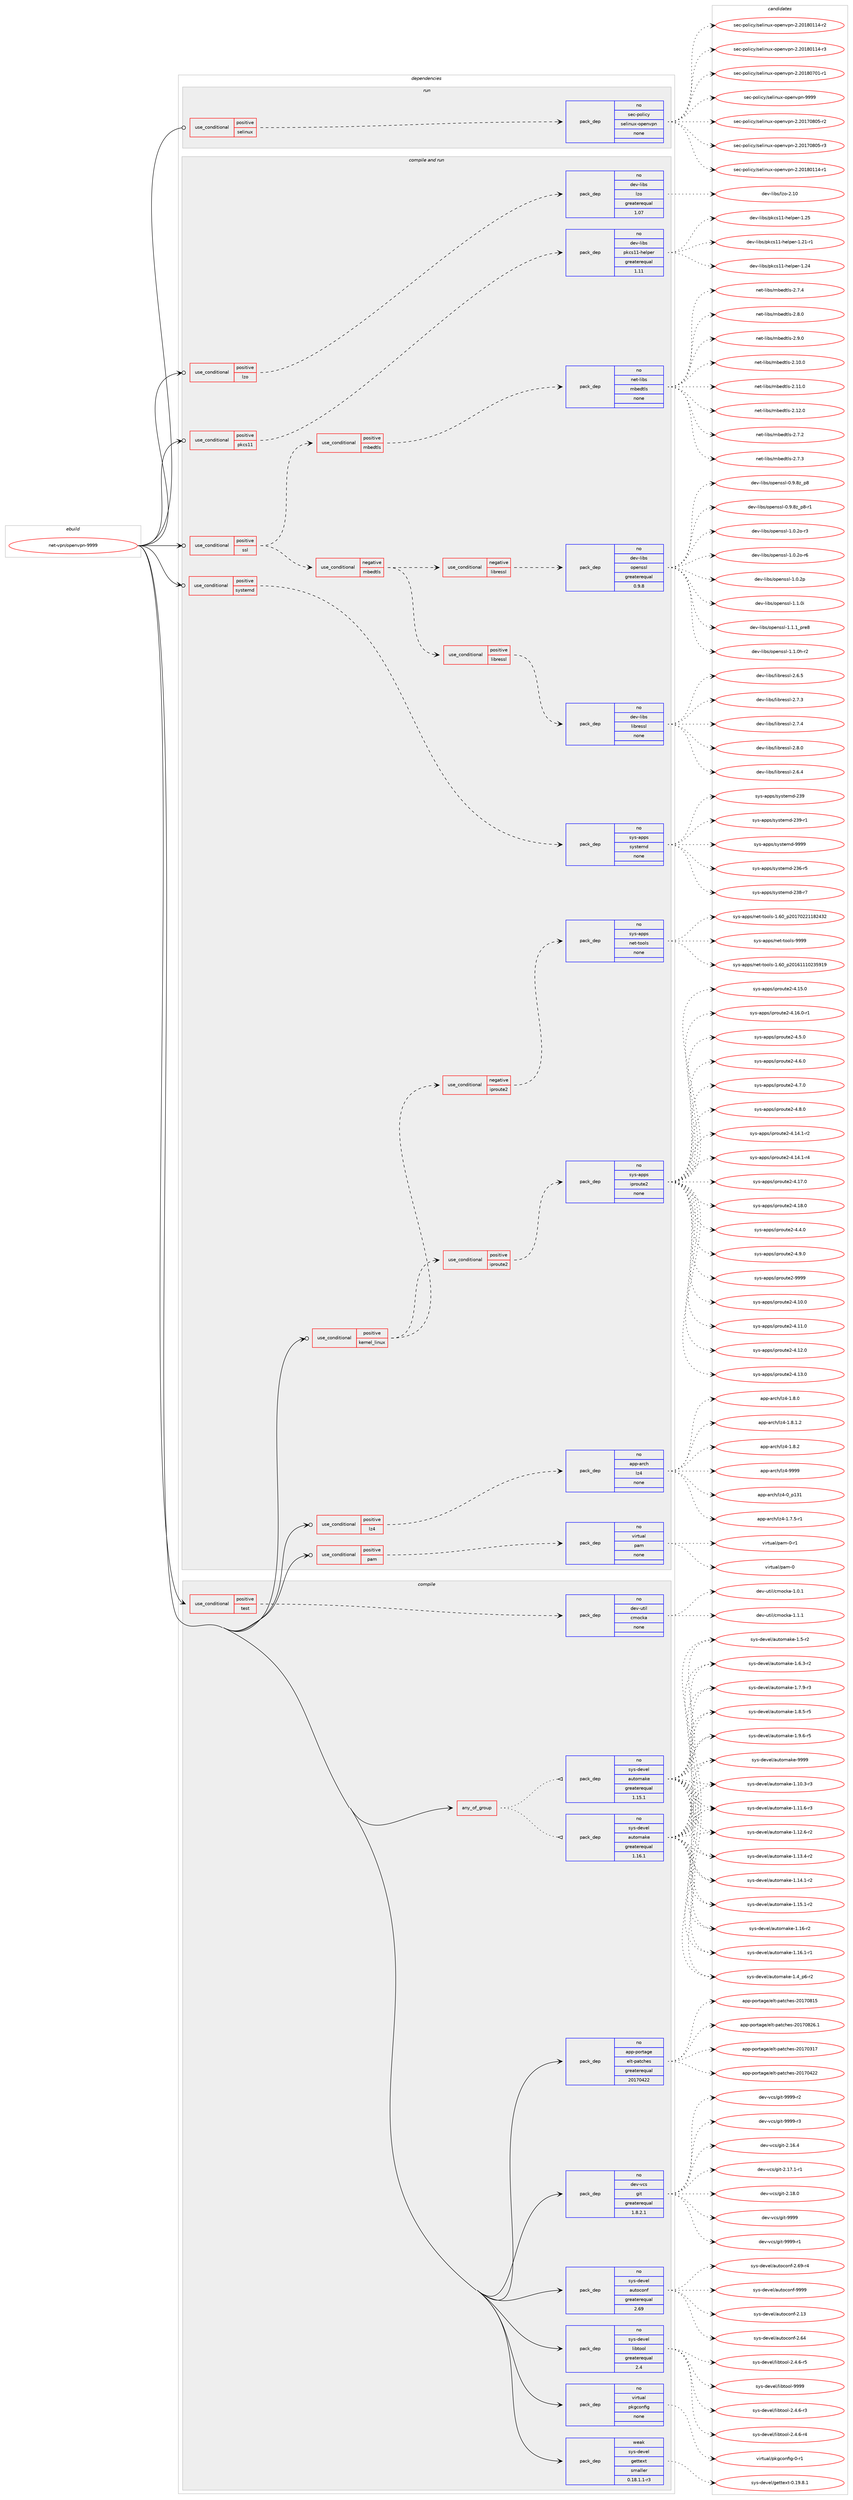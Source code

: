 digraph prolog {

# *************
# Graph options
# *************

newrank=true;
concentrate=true;
compound=true;
graph [rankdir=LR,fontname=Helvetica,fontsize=10,ranksep=1.5];#, ranksep=2.5, nodesep=0.2];
edge  [arrowhead=vee];
node  [fontname=Helvetica,fontsize=10];

# **********
# The ebuild
# **********

subgraph cluster_leftcol {
color=gray;
rank=same;
label=<<i>ebuild</i>>;
id [label="net-vpn/openvpn-9999", color=red, width=4, href="../net-vpn/openvpn-9999.svg"];
}

# ****************
# The dependencies
# ****************

subgraph cluster_midcol {
color=gray;
label=<<i>dependencies</i>>;
subgraph cluster_compile {
fillcolor="#eeeeee";
style=filled;
label=<<i>compile</i>>;
subgraph any21 {
dependency621 [label=<<TABLE BORDER="0" CELLBORDER="1" CELLSPACING="0" CELLPADDING="4"><TR><TD CELLPADDING="10">any_of_group</TD></TR></TABLE>>, shape=none, color=red];subgraph pack431 {
dependency622 [label=<<TABLE BORDER="0" CELLBORDER="1" CELLSPACING="0" CELLPADDING="4" WIDTH="220"><TR><TD ROWSPAN="6" CELLPADDING="30">pack_dep</TD></TR><TR><TD WIDTH="110">no</TD></TR><TR><TD>sys-devel</TD></TR><TR><TD>automake</TD></TR><TR><TD>greaterequal</TD></TR><TR><TD>1.16.1</TD></TR></TABLE>>, shape=none, color=blue];
}
dependency621:e -> dependency622:w [weight=20,style="dotted",arrowhead="oinv"];
subgraph pack432 {
dependency623 [label=<<TABLE BORDER="0" CELLBORDER="1" CELLSPACING="0" CELLPADDING="4" WIDTH="220"><TR><TD ROWSPAN="6" CELLPADDING="30">pack_dep</TD></TR><TR><TD WIDTH="110">no</TD></TR><TR><TD>sys-devel</TD></TR><TR><TD>automake</TD></TR><TR><TD>greaterequal</TD></TR><TR><TD>1.15.1</TD></TR></TABLE>>, shape=none, color=blue];
}
dependency621:e -> dependency623:w [weight=20,style="dotted",arrowhead="oinv"];
}
id:e -> dependency621:w [weight=20,style="solid",arrowhead="vee"];
subgraph cond171 {
dependency624 [label=<<TABLE BORDER="0" CELLBORDER="1" CELLSPACING="0" CELLPADDING="4"><TR><TD ROWSPAN="3" CELLPADDING="10">use_conditional</TD></TR><TR><TD>positive</TD></TR><TR><TD>test</TD></TR></TABLE>>, shape=none, color=red];
subgraph pack433 {
dependency625 [label=<<TABLE BORDER="0" CELLBORDER="1" CELLSPACING="0" CELLPADDING="4" WIDTH="220"><TR><TD ROWSPAN="6" CELLPADDING="30">pack_dep</TD></TR><TR><TD WIDTH="110">no</TD></TR><TR><TD>dev-util</TD></TR><TR><TD>cmocka</TD></TR><TR><TD>none</TD></TR><TR><TD></TD></TR></TABLE>>, shape=none, color=blue];
}
dependency624:e -> dependency625:w [weight=20,style="dashed",arrowhead="vee"];
}
id:e -> dependency624:w [weight=20,style="solid",arrowhead="vee"];
subgraph pack434 {
dependency626 [label=<<TABLE BORDER="0" CELLBORDER="1" CELLSPACING="0" CELLPADDING="4" WIDTH="220"><TR><TD ROWSPAN="6" CELLPADDING="30">pack_dep</TD></TR><TR><TD WIDTH="110">no</TD></TR><TR><TD>app-portage</TD></TR><TR><TD>elt-patches</TD></TR><TR><TD>greaterequal</TD></TR><TR><TD>20170422</TD></TR></TABLE>>, shape=none, color=blue];
}
id:e -> dependency626:w [weight=20,style="solid",arrowhead="vee"];
subgraph pack435 {
dependency627 [label=<<TABLE BORDER="0" CELLBORDER="1" CELLSPACING="0" CELLPADDING="4" WIDTH="220"><TR><TD ROWSPAN="6" CELLPADDING="30">pack_dep</TD></TR><TR><TD WIDTH="110">no</TD></TR><TR><TD>dev-vcs</TD></TR><TR><TD>git</TD></TR><TR><TD>greaterequal</TD></TR><TR><TD>1.8.2.1</TD></TR></TABLE>>, shape=none, color=blue];
}
id:e -> dependency627:w [weight=20,style="solid",arrowhead="vee"];
subgraph pack436 {
dependency628 [label=<<TABLE BORDER="0" CELLBORDER="1" CELLSPACING="0" CELLPADDING="4" WIDTH="220"><TR><TD ROWSPAN="6" CELLPADDING="30">pack_dep</TD></TR><TR><TD WIDTH="110">no</TD></TR><TR><TD>sys-devel</TD></TR><TR><TD>autoconf</TD></TR><TR><TD>greaterequal</TD></TR><TR><TD>2.69</TD></TR></TABLE>>, shape=none, color=blue];
}
id:e -> dependency628:w [weight=20,style="solid",arrowhead="vee"];
subgraph pack437 {
dependency629 [label=<<TABLE BORDER="0" CELLBORDER="1" CELLSPACING="0" CELLPADDING="4" WIDTH="220"><TR><TD ROWSPAN="6" CELLPADDING="30">pack_dep</TD></TR><TR><TD WIDTH="110">no</TD></TR><TR><TD>sys-devel</TD></TR><TR><TD>libtool</TD></TR><TR><TD>greaterequal</TD></TR><TR><TD>2.4</TD></TR></TABLE>>, shape=none, color=blue];
}
id:e -> dependency629:w [weight=20,style="solid",arrowhead="vee"];
subgraph pack438 {
dependency630 [label=<<TABLE BORDER="0" CELLBORDER="1" CELLSPACING="0" CELLPADDING="4" WIDTH="220"><TR><TD ROWSPAN="6" CELLPADDING="30">pack_dep</TD></TR><TR><TD WIDTH="110">no</TD></TR><TR><TD>virtual</TD></TR><TR><TD>pkgconfig</TD></TR><TR><TD>none</TD></TR><TR><TD></TD></TR></TABLE>>, shape=none, color=blue];
}
id:e -> dependency630:w [weight=20,style="solid",arrowhead="vee"];
subgraph pack439 {
dependency631 [label=<<TABLE BORDER="0" CELLBORDER="1" CELLSPACING="0" CELLPADDING="4" WIDTH="220"><TR><TD ROWSPAN="6" CELLPADDING="30">pack_dep</TD></TR><TR><TD WIDTH="110">weak</TD></TR><TR><TD>sys-devel</TD></TR><TR><TD>gettext</TD></TR><TR><TD>smaller</TD></TR><TR><TD>0.18.1.1-r3</TD></TR></TABLE>>, shape=none, color=blue];
}
id:e -> dependency631:w [weight=20,style="solid",arrowhead="vee"];
}
subgraph cluster_compileandrun {
fillcolor="#eeeeee";
style=filled;
label=<<i>compile and run</i>>;
subgraph cond172 {
dependency632 [label=<<TABLE BORDER="0" CELLBORDER="1" CELLSPACING="0" CELLPADDING="4"><TR><TD ROWSPAN="3" CELLPADDING="10">use_conditional</TD></TR><TR><TD>positive</TD></TR><TR><TD>kernel_linux</TD></TR></TABLE>>, shape=none, color=red];
subgraph cond173 {
dependency633 [label=<<TABLE BORDER="0" CELLBORDER="1" CELLSPACING="0" CELLPADDING="4"><TR><TD ROWSPAN="3" CELLPADDING="10">use_conditional</TD></TR><TR><TD>positive</TD></TR><TR><TD>iproute2</TD></TR></TABLE>>, shape=none, color=red];
subgraph pack440 {
dependency634 [label=<<TABLE BORDER="0" CELLBORDER="1" CELLSPACING="0" CELLPADDING="4" WIDTH="220"><TR><TD ROWSPAN="6" CELLPADDING="30">pack_dep</TD></TR><TR><TD WIDTH="110">no</TD></TR><TR><TD>sys-apps</TD></TR><TR><TD>iproute2</TD></TR><TR><TD>none</TD></TR><TR><TD></TD></TR></TABLE>>, shape=none, color=blue];
}
dependency633:e -> dependency634:w [weight=20,style="dashed",arrowhead="vee"];
}
dependency632:e -> dependency633:w [weight=20,style="dashed",arrowhead="vee"];
subgraph cond174 {
dependency635 [label=<<TABLE BORDER="0" CELLBORDER="1" CELLSPACING="0" CELLPADDING="4"><TR><TD ROWSPAN="3" CELLPADDING="10">use_conditional</TD></TR><TR><TD>negative</TD></TR><TR><TD>iproute2</TD></TR></TABLE>>, shape=none, color=red];
subgraph pack441 {
dependency636 [label=<<TABLE BORDER="0" CELLBORDER="1" CELLSPACING="0" CELLPADDING="4" WIDTH="220"><TR><TD ROWSPAN="6" CELLPADDING="30">pack_dep</TD></TR><TR><TD WIDTH="110">no</TD></TR><TR><TD>sys-apps</TD></TR><TR><TD>net-tools</TD></TR><TR><TD>none</TD></TR><TR><TD></TD></TR></TABLE>>, shape=none, color=blue];
}
dependency635:e -> dependency636:w [weight=20,style="dashed",arrowhead="vee"];
}
dependency632:e -> dependency635:w [weight=20,style="dashed",arrowhead="vee"];
}
id:e -> dependency632:w [weight=20,style="solid",arrowhead="odotvee"];
subgraph cond175 {
dependency637 [label=<<TABLE BORDER="0" CELLBORDER="1" CELLSPACING="0" CELLPADDING="4"><TR><TD ROWSPAN="3" CELLPADDING="10">use_conditional</TD></TR><TR><TD>positive</TD></TR><TR><TD>lz4</TD></TR></TABLE>>, shape=none, color=red];
subgraph pack442 {
dependency638 [label=<<TABLE BORDER="0" CELLBORDER="1" CELLSPACING="0" CELLPADDING="4" WIDTH="220"><TR><TD ROWSPAN="6" CELLPADDING="30">pack_dep</TD></TR><TR><TD WIDTH="110">no</TD></TR><TR><TD>app-arch</TD></TR><TR><TD>lz4</TD></TR><TR><TD>none</TD></TR><TR><TD></TD></TR></TABLE>>, shape=none, color=blue];
}
dependency637:e -> dependency638:w [weight=20,style="dashed",arrowhead="vee"];
}
id:e -> dependency637:w [weight=20,style="solid",arrowhead="odotvee"];
subgraph cond176 {
dependency639 [label=<<TABLE BORDER="0" CELLBORDER="1" CELLSPACING="0" CELLPADDING="4"><TR><TD ROWSPAN="3" CELLPADDING="10">use_conditional</TD></TR><TR><TD>positive</TD></TR><TR><TD>lzo</TD></TR></TABLE>>, shape=none, color=red];
subgraph pack443 {
dependency640 [label=<<TABLE BORDER="0" CELLBORDER="1" CELLSPACING="0" CELLPADDING="4" WIDTH="220"><TR><TD ROWSPAN="6" CELLPADDING="30">pack_dep</TD></TR><TR><TD WIDTH="110">no</TD></TR><TR><TD>dev-libs</TD></TR><TR><TD>lzo</TD></TR><TR><TD>greaterequal</TD></TR><TR><TD>1.07</TD></TR></TABLE>>, shape=none, color=blue];
}
dependency639:e -> dependency640:w [weight=20,style="dashed",arrowhead="vee"];
}
id:e -> dependency639:w [weight=20,style="solid",arrowhead="odotvee"];
subgraph cond177 {
dependency641 [label=<<TABLE BORDER="0" CELLBORDER="1" CELLSPACING="0" CELLPADDING="4"><TR><TD ROWSPAN="3" CELLPADDING="10">use_conditional</TD></TR><TR><TD>positive</TD></TR><TR><TD>pam</TD></TR></TABLE>>, shape=none, color=red];
subgraph pack444 {
dependency642 [label=<<TABLE BORDER="0" CELLBORDER="1" CELLSPACING="0" CELLPADDING="4" WIDTH="220"><TR><TD ROWSPAN="6" CELLPADDING="30">pack_dep</TD></TR><TR><TD WIDTH="110">no</TD></TR><TR><TD>virtual</TD></TR><TR><TD>pam</TD></TR><TR><TD>none</TD></TR><TR><TD></TD></TR></TABLE>>, shape=none, color=blue];
}
dependency641:e -> dependency642:w [weight=20,style="dashed",arrowhead="vee"];
}
id:e -> dependency641:w [weight=20,style="solid",arrowhead="odotvee"];
subgraph cond178 {
dependency643 [label=<<TABLE BORDER="0" CELLBORDER="1" CELLSPACING="0" CELLPADDING="4"><TR><TD ROWSPAN="3" CELLPADDING="10">use_conditional</TD></TR><TR><TD>positive</TD></TR><TR><TD>pkcs11</TD></TR></TABLE>>, shape=none, color=red];
subgraph pack445 {
dependency644 [label=<<TABLE BORDER="0" CELLBORDER="1" CELLSPACING="0" CELLPADDING="4" WIDTH="220"><TR><TD ROWSPAN="6" CELLPADDING="30">pack_dep</TD></TR><TR><TD WIDTH="110">no</TD></TR><TR><TD>dev-libs</TD></TR><TR><TD>pkcs11-helper</TD></TR><TR><TD>greaterequal</TD></TR><TR><TD>1.11</TD></TR></TABLE>>, shape=none, color=blue];
}
dependency643:e -> dependency644:w [weight=20,style="dashed",arrowhead="vee"];
}
id:e -> dependency643:w [weight=20,style="solid",arrowhead="odotvee"];
subgraph cond179 {
dependency645 [label=<<TABLE BORDER="0" CELLBORDER="1" CELLSPACING="0" CELLPADDING="4"><TR><TD ROWSPAN="3" CELLPADDING="10">use_conditional</TD></TR><TR><TD>positive</TD></TR><TR><TD>ssl</TD></TR></TABLE>>, shape=none, color=red];
subgraph cond180 {
dependency646 [label=<<TABLE BORDER="0" CELLBORDER="1" CELLSPACING="0" CELLPADDING="4"><TR><TD ROWSPAN="3" CELLPADDING="10">use_conditional</TD></TR><TR><TD>negative</TD></TR><TR><TD>mbedtls</TD></TR></TABLE>>, shape=none, color=red];
subgraph cond181 {
dependency647 [label=<<TABLE BORDER="0" CELLBORDER="1" CELLSPACING="0" CELLPADDING="4"><TR><TD ROWSPAN="3" CELLPADDING="10">use_conditional</TD></TR><TR><TD>negative</TD></TR><TR><TD>libressl</TD></TR></TABLE>>, shape=none, color=red];
subgraph pack446 {
dependency648 [label=<<TABLE BORDER="0" CELLBORDER="1" CELLSPACING="0" CELLPADDING="4" WIDTH="220"><TR><TD ROWSPAN="6" CELLPADDING="30">pack_dep</TD></TR><TR><TD WIDTH="110">no</TD></TR><TR><TD>dev-libs</TD></TR><TR><TD>openssl</TD></TR><TR><TD>greaterequal</TD></TR><TR><TD>0.9.8</TD></TR></TABLE>>, shape=none, color=blue];
}
dependency647:e -> dependency648:w [weight=20,style="dashed",arrowhead="vee"];
}
dependency646:e -> dependency647:w [weight=20,style="dashed",arrowhead="vee"];
subgraph cond182 {
dependency649 [label=<<TABLE BORDER="0" CELLBORDER="1" CELLSPACING="0" CELLPADDING="4"><TR><TD ROWSPAN="3" CELLPADDING="10">use_conditional</TD></TR><TR><TD>positive</TD></TR><TR><TD>libressl</TD></TR></TABLE>>, shape=none, color=red];
subgraph pack447 {
dependency650 [label=<<TABLE BORDER="0" CELLBORDER="1" CELLSPACING="0" CELLPADDING="4" WIDTH="220"><TR><TD ROWSPAN="6" CELLPADDING="30">pack_dep</TD></TR><TR><TD WIDTH="110">no</TD></TR><TR><TD>dev-libs</TD></TR><TR><TD>libressl</TD></TR><TR><TD>none</TD></TR><TR><TD></TD></TR></TABLE>>, shape=none, color=blue];
}
dependency649:e -> dependency650:w [weight=20,style="dashed",arrowhead="vee"];
}
dependency646:e -> dependency649:w [weight=20,style="dashed",arrowhead="vee"];
}
dependency645:e -> dependency646:w [weight=20,style="dashed",arrowhead="vee"];
subgraph cond183 {
dependency651 [label=<<TABLE BORDER="0" CELLBORDER="1" CELLSPACING="0" CELLPADDING="4"><TR><TD ROWSPAN="3" CELLPADDING="10">use_conditional</TD></TR><TR><TD>positive</TD></TR><TR><TD>mbedtls</TD></TR></TABLE>>, shape=none, color=red];
subgraph pack448 {
dependency652 [label=<<TABLE BORDER="0" CELLBORDER="1" CELLSPACING="0" CELLPADDING="4" WIDTH="220"><TR><TD ROWSPAN="6" CELLPADDING="30">pack_dep</TD></TR><TR><TD WIDTH="110">no</TD></TR><TR><TD>net-libs</TD></TR><TR><TD>mbedtls</TD></TR><TR><TD>none</TD></TR><TR><TD></TD></TR></TABLE>>, shape=none, color=blue];
}
dependency651:e -> dependency652:w [weight=20,style="dashed",arrowhead="vee"];
}
dependency645:e -> dependency651:w [weight=20,style="dashed",arrowhead="vee"];
}
id:e -> dependency645:w [weight=20,style="solid",arrowhead="odotvee"];
subgraph cond184 {
dependency653 [label=<<TABLE BORDER="0" CELLBORDER="1" CELLSPACING="0" CELLPADDING="4"><TR><TD ROWSPAN="3" CELLPADDING="10">use_conditional</TD></TR><TR><TD>positive</TD></TR><TR><TD>systemd</TD></TR></TABLE>>, shape=none, color=red];
subgraph pack449 {
dependency654 [label=<<TABLE BORDER="0" CELLBORDER="1" CELLSPACING="0" CELLPADDING="4" WIDTH="220"><TR><TD ROWSPAN="6" CELLPADDING="30">pack_dep</TD></TR><TR><TD WIDTH="110">no</TD></TR><TR><TD>sys-apps</TD></TR><TR><TD>systemd</TD></TR><TR><TD>none</TD></TR><TR><TD></TD></TR></TABLE>>, shape=none, color=blue];
}
dependency653:e -> dependency654:w [weight=20,style="dashed",arrowhead="vee"];
}
id:e -> dependency653:w [weight=20,style="solid",arrowhead="odotvee"];
}
subgraph cluster_run {
fillcolor="#eeeeee";
style=filled;
label=<<i>run</i>>;
subgraph cond185 {
dependency655 [label=<<TABLE BORDER="0" CELLBORDER="1" CELLSPACING="0" CELLPADDING="4"><TR><TD ROWSPAN="3" CELLPADDING="10">use_conditional</TD></TR><TR><TD>positive</TD></TR><TR><TD>selinux</TD></TR></TABLE>>, shape=none, color=red];
subgraph pack450 {
dependency656 [label=<<TABLE BORDER="0" CELLBORDER="1" CELLSPACING="0" CELLPADDING="4" WIDTH="220"><TR><TD ROWSPAN="6" CELLPADDING="30">pack_dep</TD></TR><TR><TD WIDTH="110">no</TD></TR><TR><TD>sec-policy</TD></TR><TR><TD>selinux-openvpn</TD></TR><TR><TD>none</TD></TR><TR><TD></TD></TR></TABLE>>, shape=none, color=blue];
}
dependency655:e -> dependency656:w [weight=20,style="dashed",arrowhead="vee"];
}
id:e -> dependency655:w [weight=20,style="solid",arrowhead="odot"];
}
}

# **************
# The candidates
# **************

subgraph cluster_choices {
rank=same;
color=gray;
label=<<i>candidates</i>>;

subgraph choice431 {
color=black;
nodesep=1;
choice11512111545100101118101108479711711611110997107101454946494846514511451 [label="sys-devel/automake-1.10.3-r3", color=red, width=4,href="../sys-devel/automake-1.10.3-r3.svg"];
choice11512111545100101118101108479711711611110997107101454946494946544511451 [label="sys-devel/automake-1.11.6-r3", color=red, width=4,href="../sys-devel/automake-1.11.6-r3.svg"];
choice11512111545100101118101108479711711611110997107101454946495046544511450 [label="sys-devel/automake-1.12.6-r2", color=red, width=4,href="../sys-devel/automake-1.12.6-r2.svg"];
choice11512111545100101118101108479711711611110997107101454946495146524511450 [label="sys-devel/automake-1.13.4-r2", color=red, width=4,href="../sys-devel/automake-1.13.4-r2.svg"];
choice11512111545100101118101108479711711611110997107101454946495246494511450 [label="sys-devel/automake-1.14.1-r2", color=red, width=4,href="../sys-devel/automake-1.14.1-r2.svg"];
choice11512111545100101118101108479711711611110997107101454946495346494511450 [label="sys-devel/automake-1.15.1-r2", color=red, width=4,href="../sys-devel/automake-1.15.1-r2.svg"];
choice1151211154510010111810110847971171161111099710710145494649544511450 [label="sys-devel/automake-1.16-r2", color=red, width=4,href="../sys-devel/automake-1.16-r2.svg"];
choice11512111545100101118101108479711711611110997107101454946495446494511449 [label="sys-devel/automake-1.16.1-r1", color=red, width=4,href="../sys-devel/automake-1.16.1-r1.svg"];
choice115121115451001011181011084797117116111109971071014549465295112544511450 [label="sys-devel/automake-1.4_p6-r2", color=red, width=4,href="../sys-devel/automake-1.4_p6-r2.svg"];
choice11512111545100101118101108479711711611110997107101454946534511450 [label="sys-devel/automake-1.5-r2", color=red, width=4,href="../sys-devel/automake-1.5-r2.svg"];
choice115121115451001011181011084797117116111109971071014549465446514511450 [label="sys-devel/automake-1.6.3-r2", color=red, width=4,href="../sys-devel/automake-1.6.3-r2.svg"];
choice115121115451001011181011084797117116111109971071014549465546574511451 [label="sys-devel/automake-1.7.9-r3", color=red, width=4,href="../sys-devel/automake-1.7.9-r3.svg"];
choice115121115451001011181011084797117116111109971071014549465646534511453 [label="sys-devel/automake-1.8.5-r5", color=red, width=4,href="../sys-devel/automake-1.8.5-r5.svg"];
choice115121115451001011181011084797117116111109971071014549465746544511453 [label="sys-devel/automake-1.9.6-r5", color=red, width=4,href="../sys-devel/automake-1.9.6-r5.svg"];
choice115121115451001011181011084797117116111109971071014557575757 [label="sys-devel/automake-9999", color=red, width=4,href="../sys-devel/automake-9999.svg"];
dependency622:e -> choice11512111545100101118101108479711711611110997107101454946494846514511451:w [style=dotted,weight="100"];
dependency622:e -> choice11512111545100101118101108479711711611110997107101454946494946544511451:w [style=dotted,weight="100"];
dependency622:e -> choice11512111545100101118101108479711711611110997107101454946495046544511450:w [style=dotted,weight="100"];
dependency622:e -> choice11512111545100101118101108479711711611110997107101454946495146524511450:w [style=dotted,weight="100"];
dependency622:e -> choice11512111545100101118101108479711711611110997107101454946495246494511450:w [style=dotted,weight="100"];
dependency622:e -> choice11512111545100101118101108479711711611110997107101454946495346494511450:w [style=dotted,weight="100"];
dependency622:e -> choice1151211154510010111810110847971171161111099710710145494649544511450:w [style=dotted,weight="100"];
dependency622:e -> choice11512111545100101118101108479711711611110997107101454946495446494511449:w [style=dotted,weight="100"];
dependency622:e -> choice115121115451001011181011084797117116111109971071014549465295112544511450:w [style=dotted,weight="100"];
dependency622:e -> choice11512111545100101118101108479711711611110997107101454946534511450:w [style=dotted,weight="100"];
dependency622:e -> choice115121115451001011181011084797117116111109971071014549465446514511450:w [style=dotted,weight="100"];
dependency622:e -> choice115121115451001011181011084797117116111109971071014549465546574511451:w [style=dotted,weight="100"];
dependency622:e -> choice115121115451001011181011084797117116111109971071014549465646534511453:w [style=dotted,weight="100"];
dependency622:e -> choice115121115451001011181011084797117116111109971071014549465746544511453:w [style=dotted,weight="100"];
dependency622:e -> choice115121115451001011181011084797117116111109971071014557575757:w [style=dotted,weight="100"];
}
subgraph choice432 {
color=black;
nodesep=1;
choice11512111545100101118101108479711711611110997107101454946494846514511451 [label="sys-devel/automake-1.10.3-r3", color=red, width=4,href="../sys-devel/automake-1.10.3-r3.svg"];
choice11512111545100101118101108479711711611110997107101454946494946544511451 [label="sys-devel/automake-1.11.6-r3", color=red, width=4,href="../sys-devel/automake-1.11.6-r3.svg"];
choice11512111545100101118101108479711711611110997107101454946495046544511450 [label="sys-devel/automake-1.12.6-r2", color=red, width=4,href="../sys-devel/automake-1.12.6-r2.svg"];
choice11512111545100101118101108479711711611110997107101454946495146524511450 [label="sys-devel/automake-1.13.4-r2", color=red, width=4,href="../sys-devel/automake-1.13.4-r2.svg"];
choice11512111545100101118101108479711711611110997107101454946495246494511450 [label="sys-devel/automake-1.14.1-r2", color=red, width=4,href="../sys-devel/automake-1.14.1-r2.svg"];
choice11512111545100101118101108479711711611110997107101454946495346494511450 [label="sys-devel/automake-1.15.1-r2", color=red, width=4,href="../sys-devel/automake-1.15.1-r2.svg"];
choice1151211154510010111810110847971171161111099710710145494649544511450 [label="sys-devel/automake-1.16-r2", color=red, width=4,href="../sys-devel/automake-1.16-r2.svg"];
choice11512111545100101118101108479711711611110997107101454946495446494511449 [label="sys-devel/automake-1.16.1-r1", color=red, width=4,href="../sys-devel/automake-1.16.1-r1.svg"];
choice115121115451001011181011084797117116111109971071014549465295112544511450 [label="sys-devel/automake-1.4_p6-r2", color=red, width=4,href="../sys-devel/automake-1.4_p6-r2.svg"];
choice11512111545100101118101108479711711611110997107101454946534511450 [label="sys-devel/automake-1.5-r2", color=red, width=4,href="../sys-devel/automake-1.5-r2.svg"];
choice115121115451001011181011084797117116111109971071014549465446514511450 [label="sys-devel/automake-1.6.3-r2", color=red, width=4,href="../sys-devel/automake-1.6.3-r2.svg"];
choice115121115451001011181011084797117116111109971071014549465546574511451 [label="sys-devel/automake-1.7.9-r3", color=red, width=4,href="../sys-devel/automake-1.7.9-r3.svg"];
choice115121115451001011181011084797117116111109971071014549465646534511453 [label="sys-devel/automake-1.8.5-r5", color=red, width=4,href="../sys-devel/automake-1.8.5-r5.svg"];
choice115121115451001011181011084797117116111109971071014549465746544511453 [label="sys-devel/automake-1.9.6-r5", color=red, width=4,href="../sys-devel/automake-1.9.6-r5.svg"];
choice115121115451001011181011084797117116111109971071014557575757 [label="sys-devel/automake-9999", color=red, width=4,href="../sys-devel/automake-9999.svg"];
dependency623:e -> choice11512111545100101118101108479711711611110997107101454946494846514511451:w [style=dotted,weight="100"];
dependency623:e -> choice11512111545100101118101108479711711611110997107101454946494946544511451:w [style=dotted,weight="100"];
dependency623:e -> choice11512111545100101118101108479711711611110997107101454946495046544511450:w [style=dotted,weight="100"];
dependency623:e -> choice11512111545100101118101108479711711611110997107101454946495146524511450:w [style=dotted,weight="100"];
dependency623:e -> choice11512111545100101118101108479711711611110997107101454946495246494511450:w [style=dotted,weight="100"];
dependency623:e -> choice11512111545100101118101108479711711611110997107101454946495346494511450:w [style=dotted,weight="100"];
dependency623:e -> choice1151211154510010111810110847971171161111099710710145494649544511450:w [style=dotted,weight="100"];
dependency623:e -> choice11512111545100101118101108479711711611110997107101454946495446494511449:w [style=dotted,weight="100"];
dependency623:e -> choice115121115451001011181011084797117116111109971071014549465295112544511450:w [style=dotted,weight="100"];
dependency623:e -> choice11512111545100101118101108479711711611110997107101454946534511450:w [style=dotted,weight="100"];
dependency623:e -> choice115121115451001011181011084797117116111109971071014549465446514511450:w [style=dotted,weight="100"];
dependency623:e -> choice115121115451001011181011084797117116111109971071014549465546574511451:w [style=dotted,weight="100"];
dependency623:e -> choice115121115451001011181011084797117116111109971071014549465646534511453:w [style=dotted,weight="100"];
dependency623:e -> choice115121115451001011181011084797117116111109971071014549465746544511453:w [style=dotted,weight="100"];
dependency623:e -> choice115121115451001011181011084797117116111109971071014557575757:w [style=dotted,weight="100"];
}
subgraph choice433 {
color=black;
nodesep=1;
choice1001011184511711610510847991091119910797454946484649 [label="dev-util/cmocka-1.0.1", color=red, width=4,href="../dev-util/cmocka-1.0.1.svg"];
choice1001011184511711610510847991091119910797454946494649 [label="dev-util/cmocka-1.1.1", color=red, width=4,href="../dev-util/cmocka-1.1.1.svg"];
dependency625:e -> choice1001011184511711610510847991091119910797454946484649:w [style=dotted,weight="100"];
dependency625:e -> choice1001011184511711610510847991091119910797454946494649:w [style=dotted,weight="100"];
}
subgraph choice434 {
color=black;
nodesep=1;
choice97112112451121111141169710310147101108116451129711699104101115455048495548514955 [label="app-portage/elt-patches-20170317", color=red, width=4,href="../app-portage/elt-patches-20170317.svg"];
choice97112112451121111141169710310147101108116451129711699104101115455048495548525050 [label="app-portage/elt-patches-20170422", color=red, width=4,href="../app-portage/elt-patches-20170422.svg"];
choice97112112451121111141169710310147101108116451129711699104101115455048495548564953 [label="app-portage/elt-patches-20170815", color=red, width=4,href="../app-portage/elt-patches-20170815.svg"];
choice971121124511211111411697103101471011081164511297116991041011154550484955485650544649 [label="app-portage/elt-patches-20170826.1", color=red, width=4,href="../app-portage/elt-patches-20170826.1.svg"];
dependency626:e -> choice97112112451121111141169710310147101108116451129711699104101115455048495548514955:w [style=dotted,weight="100"];
dependency626:e -> choice97112112451121111141169710310147101108116451129711699104101115455048495548525050:w [style=dotted,weight="100"];
dependency626:e -> choice97112112451121111141169710310147101108116451129711699104101115455048495548564953:w [style=dotted,weight="100"];
dependency626:e -> choice971121124511211111411697103101471011081164511297116991041011154550484955485650544649:w [style=dotted,weight="100"];
}
subgraph choice435 {
color=black;
nodesep=1;
choice10010111845118991154710310511645504649544652 [label="dev-vcs/git-2.16.4", color=red, width=4,href="../dev-vcs/git-2.16.4.svg"];
choice100101118451189911547103105116455046495546494511449 [label="dev-vcs/git-2.17.1-r1", color=red, width=4,href="../dev-vcs/git-2.17.1-r1.svg"];
choice10010111845118991154710310511645504649564648 [label="dev-vcs/git-2.18.0", color=red, width=4,href="../dev-vcs/git-2.18.0.svg"];
choice1001011184511899115471031051164557575757 [label="dev-vcs/git-9999", color=red, width=4,href="../dev-vcs/git-9999.svg"];
choice10010111845118991154710310511645575757574511449 [label="dev-vcs/git-9999-r1", color=red, width=4,href="../dev-vcs/git-9999-r1.svg"];
choice10010111845118991154710310511645575757574511450 [label="dev-vcs/git-9999-r2", color=red, width=4,href="../dev-vcs/git-9999-r2.svg"];
choice10010111845118991154710310511645575757574511451 [label="dev-vcs/git-9999-r3", color=red, width=4,href="../dev-vcs/git-9999-r3.svg"];
dependency627:e -> choice10010111845118991154710310511645504649544652:w [style=dotted,weight="100"];
dependency627:e -> choice100101118451189911547103105116455046495546494511449:w [style=dotted,weight="100"];
dependency627:e -> choice10010111845118991154710310511645504649564648:w [style=dotted,weight="100"];
dependency627:e -> choice1001011184511899115471031051164557575757:w [style=dotted,weight="100"];
dependency627:e -> choice10010111845118991154710310511645575757574511449:w [style=dotted,weight="100"];
dependency627:e -> choice10010111845118991154710310511645575757574511450:w [style=dotted,weight="100"];
dependency627:e -> choice10010111845118991154710310511645575757574511451:w [style=dotted,weight="100"];
}
subgraph choice436 {
color=black;
nodesep=1;
choice115121115451001011181011084797117116111991111101024550464951 [label="sys-devel/autoconf-2.13", color=red, width=4,href="../sys-devel/autoconf-2.13.svg"];
choice115121115451001011181011084797117116111991111101024550465452 [label="sys-devel/autoconf-2.64", color=red, width=4,href="../sys-devel/autoconf-2.64.svg"];
choice1151211154510010111810110847971171161119911111010245504654574511452 [label="sys-devel/autoconf-2.69-r4", color=red, width=4,href="../sys-devel/autoconf-2.69-r4.svg"];
choice115121115451001011181011084797117116111991111101024557575757 [label="sys-devel/autoconf-9999", color=red, width=4,href="../sys-devel/autoconf-9999.svg"];
dependency628:e -> choice115121115451001011181011084797117116111991111101024550464951:w [style=dotted,weight="100"];
dependency628:e -> choice115121115451001011181011084797117116111991111101024550465452:w [style=dotted,weight="100"];
dependency628:e -> choice1151211154510010111810110847971171161119911111010245504654574511452:w [style=dotted,weight="100"];
dependency628:e -> choice115121115451001011181011084797117116111991111101024557575757:w [style=dotted,weight="100"];
}
subgraph choice437 {
color=black;
nodesep=1;
choice1151211154510010111810110847108105981161111111084550465246544511451 [label="sys-devel/libtool-2.4.6-r3", color=red, width=4,href="../sys-devel/libtool-2.4.6-r3.svg"];
choice1151211154510010111810110847108105981161111111084550465246544511452 [label="sys-devel/libtool-2.4.6-r4", color=red, width=4,href="../sys-devel/libtool-2.4.6-r4.svg"];
choice1151211154510010111810110847108105981161111111084550465246544511453 [label="sys-devel/libtool-2.4.6-r5", color=red, width=4,href="../sys-devel/libtool-2.4.6-r5.svg"];
choice1151211154510010111810110847108105981161111111084557575757 [label="sys-devel/libtool-9999", color=red, width=4,href="../sys-devel/libtool-9999.svg"];
dependency629:e -> choice1151211154510010111810110847108105981161111111084550465246544511451:w [style=dotted,weight="100"];
dependency629:e -> choice1151211154510010111810110847108105981161111111084550465246544511452:w [style=dotted,weight="100"];
dependency629:e -> choice1151211154510010111810110847108105981161111111084550465246544511453:w [style=dotted,weight="100"];
dependency629:e -> choice1151211154510010111810110847108105981161111111084557575757:w [style=dotted,weight="100"];
}
subgraph choice438 {
color=black;
nodesep=1;
choice11810511411611797108471121071039911111010210510345484511449 [label="virtual/pkgconfig-0-r1", color=red, width=4,href="../virtual/pkgconfig-0-r1.svg"];
dependency630:e -> choice11810511411611797108471121071039911111010210510345484511449:w [style=dotted,weight="100"];
}
subgraph choice439 {
color=black;
nodesep=1;
choice1151211154510010111810110847103101116116101120116454846495746564649 [label="sys-devel/gettext-0.19.8.1", color=red, width=4,href="../sys-devel/gettext-0.19.8.1.svg"];
dependency631:e -> choice1151211154510010111810110847103101116116101120116454846495746564649:w [style=dotted,weight="100"];
}
subgraph choice440 {
color=black;
nodesep=1;
choice1151211154597112112115471051121141111171161015045524649484648 [label="sys-apps/iproute2-4.10.0", color=red, width=4,href="../sys-apps/iproute2-4.10.0.svg"];
choice1151211154597112112115471051121141111171161015045524649494648 [label="sys-apps/iproute2-4.11.0", color=red, width=4,href="../sys-apps/iproute2-4.11.0.svg"];
choice1151211154597112112115471051121141111171161015045524649504648 [label="sys-apps/iproute2-4.12.0", color=red, width=4,href="../sys-apps/iproute2-4.12.0.svg"];
choice1151211154597112112115471051121141111171161015045524649514648 [label="sys-apps/iproute2-4.13.0", color=red, width=4,href="../sys-apps/iproute2-4.13.0.svg"];
choice1151211154597112112115471051121141111171161015045524649534648 [label="sys-apps/iproute2-4.15.0", color=red, width=4,href="../sys-apps/iproute2-4.15.0.svg"];
choice11512111545971121121154710511211411111711610150455246495446484511449 [label="sys-apps/iproute2-4.16.0-r1", color=red, width=4,href="../sys-apps/iproute2-4.16.0-r1.svg"];
choice11512111545971121121154710511211411111711610150455246534648 [label="sys-apps/iproute2-4.5.0", color=red, width=4,href="../sys-apps/iproute2-4.5.0.svg"];
choice11512111545971121121154710511211411111711610150455246544648 [label="sys-apps/iproute2-4.6.0", color=red, width=4,href="../sys-apps/iproute2-4.6.0.svg"];
choice11512111545971121121154710511211411111711610150455246554648 [label="sys-apps/iproute2-4.7.0", color=red, width=4,href="../sys-apps/iproute2-4.7.0.svg"];
choice11512111545971121121154710511211411111711610150455246564648 [label="sys-apps/iproute2-4.8.0", color=red, width=4,href="../sys-apps/iproute2-4.8.0.svg"];
choice11512111545971121121154710511211411111711610150455246495246494511450 [label="sys-apps/iproute2-4.14.1-r2", color=red, width=4,href="../sys-apps/iproute2-4.14.1-r2.svg"];
choice11512111545971121121154710511211411111711610150455246495246494511452 [label="sys-apps/iproute2-4.14.1-r4", color=red, width=4,href="../sys-apps/iproute2-4.14.1-r4.svg"];
choice1151211154597112112115471051121141111171161015045524649554648 [label="sys-apps/iproute2-4.17.0", color=red, width=4,href="../sys-apps/iproute2-4.17.0.svg"];
choice1151211154597112112115471051121141111171161015045524649564648 [label="sys-apps/iproute2-4.18.0", color=red, width=4,href="../sys-apps/iproute2-4.18.0.svg"];
choice11512111545971121121154710511211411111711610150455246524648 [label="sys-apps/iproute2-4.4.0", color=red, width=4,href="../sys-apps/iproute2-4.4.0.svg"];
choice11512111545971121121154710511211411111711610150455246574648 [label="sys-apps/iproute2-4.9.0", color=red, width=4,href="../sys-apps/iproute2-4.9.0.svg"];
choice115121115459711211211547105112114111117116101504557575757 [label="sys-apps/iproute2-9999", color=red, width=4,href="../sys-apps/iproute2-9999.svg"];
dependency634:e -> choice1151211154597112112115471051121141111171161015045524649484648:w [style=dotted,weight="100"];
dependency634:e -> choice1151211154597112112115471051121141111171161015045524649494648:w [style=dotted,weight="100"];
dependency634:e -> choice1151211154597112112115471051121141111171161015045524649504648:w [style=dotted,weight="100"];
dependency634:e -> choice1151211154597112112115471051121141111171161015045524649514648:w [style=dotted,weight="100"];
dependency634:e -> choice1151211154597112112115471051121141111171161015045524649534648:w [style=dotted,weight="100"];
dependency634:e -> choice11512111545971121121154710511211411111711610150455246495446484511449:w [style=dotted,weight="100"];
dependency634:e -> choice11512111545971121121154710511211411111711610150455246534648:w [style=dotted,weight="100"];
dependency634:e -> choice11512111545971121121154710511211411111711610150455246544648:w [style=dotted,weight="100"];
dependency634:e -> choice11512111545971121121154710511211411111711610150455246554648:w [style=dotted,weight="100"];
dependency634:e -> choice11512111545971121121154710511211411111711610150455246564648:w [style=dotted,weight="100"];
dependency634:e -> choice11512111545971121121154710511211411111711610150455246495246494511450:w [style=dotted,weight="100"];
dependency634:e -> choice11512111545971121121154710511211411111711610150455246495246494511452:w [style=dotted,weight="100"];
dependency634:e -> choice1151211154597112112115471051121141111171161015045524649554648:w [style=dotted,weight="100"];
dependency634:e -> choice1151211154597112112115471051121141111171161015045524649564648:w [style=dotted,weight="100"];
dependency634:e -> choice11512111545971121121154710511211411111711610150455246524648:w [style=dotted,weight="100"];
dependency634:e -> choice11512111545971121121154710511211411111711610150455246574648:w [style=dotted,weight="100"];
dependency634:e -> choice115121115459711211211547105112114111117116101504557575757:w [style=dotted,weight="100"];
}
subgraph choice441 {
color=black;
nodesep=1;
choice115121115459711211211547110101116451161111111081154549465448951125048495449494948505153574957 [label="sys-apps/net-tools-1.60_p20161110235919", color=red, width=4,href="../sys-apps/net-tools-1.60_p20161110235919.svg"];
choice115121115459711211211547110101116451161111111081154549465448951125048495548505049495650525150 [label="sys-apps/net-tools-1.60_p20170221182432", color=red, width=4,href="../sys-apps/net-tools-1.60_p20170221182432.svg"];
choice115121115459711211211547110101116451161111111081154557575757 [label="sys-apps/net-tools-9999", color=red, width=4,href="../sys-apps/net-tools-9999.svg"];
dependency636:e -> choice115121115459711211211547110101116451161111111081154549465448951125048495449494948505153574957:w [style=dotted,weight="100"];
dependency636:e -> choice115121115459711211211547110101116451161111111081154549465448951125048495548505049495650525150:w [style=dotted,weight="100"];
dependency636:e -> choice115121115459711211211547110101116451161111111081154557575757:w [style=dotted,weight="100"];
}
subgraph choice442 {
color=black;
nodesep=1;
choice971121124597114991044710812252454895112495149 [label="app-arch/lz4-0_p131", color=red, width=4,href="../app-arch/lz4-0_p131.svg"];
choice9711211245971149910447108122524549465546534511449 [label="app-arch/lz4-1.7.5-r1", color=red, width=4,href="../app-arch/lz4-1.7.5-r1.svg"];
choice971121124597114991044710812252454946564648 [label="app-arch/lz4-1.8.0", color=red, width=4,href="../app-arch/lz4-1.8.0.svg"];
choice9711211245971149910447108122524549465646494650 [label="app-arch/lz4-1.8.1.2", color=red, width=4,href="../app-arch/lz4-1.8.1.2.svg"];
choice971121124597114991044710812252454946564650 [label="app-arch/lz4-1.8.2", color=red, width=4,href="../app-arch/lz4-1.8.2.svg"];
choice9711211245971149910447108122524557575757 [label="app-arch/lz4-9999", color=red, width=4,href="../app-arch/lz4-9999.svg"];
dependency638:e -> choice971121124597114991044710812252454895112495149:w [style=dotted,weight="100"];
dependency638:e -> choice9711211245971149910447108122524549465546534511449:w [style=dotted,weight="100"];
dependency638:e -> choice971121124597114991044710812252454946564648:w [style=dotted,weight="100"];
dependency638:e -> choice9711211245971149910447108122524549465646494650:w [style=dotted,weight="100"];
dependency638:e -> choice971121124597114991044710812252454946564650:w [style=dotted,weight="100"];
dependency638:e -> choice9711211245971149910447108122524557575757:w [style=dotted,weight="100"];
}
subgraph choice443 {
color=black;
nodesep=1;
choice1001011184510810598115471081221114550464948 [label="dev-libs/lzo-2.10", color=red, width=4,href="../dev-libs/lzo-2.10.svg"];
dependency640:e -> choice1001011184510810598115471081221114550464948:w [style=dotted,weight="100"];
}
subgraph choice444 {
color=black;
nodesep=1;
choice1181051141161179710847112971094548 [label="virtual/pam-0", color=red, width=4,href="../virtual/pam-0.svg"];
choice11810511411611797108471129710945484511449 [label="virtual/pam-0-r1", color=red, width=4,href="../virtual/pam-0-r1.svg"];
dependency642:e -> choice1181051141161179710847112971094548:w [style=dotted,weight="100"];
dependency642:e -> choice11810511411611797108471129710945484511449:w [style=dotted,weight="100"];
}
subgraph choice445 {
color=black;
nodesep=1;
choice1001011184510810598115471121079911549494510410110811210111445494650494511449 [label="dev-libs/pkcs11-helper-1.21-r1", color=red, width=4,href="../dev-libs/pkcs11-helper-1.21-r1.svg"];
choice100101118451081059811547112107991154949451041011081121011144549465052 [label="dev-libs/pkcs11-helper-1.24", color=red, width=4,href="../dev-libs/pkcs11-helper-1.24.svg"];
choice100101118451081059811547112107991154949451041011081121011144549465053 [label="dev-libs/pkcs11-helper-1.25", color=red, width=4,href="../dev-libs/pkcs11-helper-1.25.svg"];
dependency644:e -> choice1001011184510810598115471121079911549494510410110811210111445494650494511449:w [style=dotted,weight="100"];
dependency644:e -> choice100101118451081059811547112107991154949451041011081121011144549465052:w [style=dotted,weight="100"];
dependency644:e -> choice100101118451081059811547112107991154949451041011081121011144549465053:w [style=dotted,weight="100"];
}
subgraph choice446 {
color=black;
nodesep=1;
choice1001011184510810598115471111121011101151151084549464946481044511450 [label="dev-libs/openssl-1.1.0h-r2", color=red, width=4,href="../dev-libs/openssl-1.1.0h-r2.svg"];
choice1001011184510810598115471111121011101151151084548465746561229511256 [label="dev-libs/openssl-0.9.8z_p8", color=red, width=4,href="../dev-libs/openssl-0.9.8z_p8.svg"];
choice10010111845108105981154711111210111011511510845484657465612295112564511449 [label="dev-libs/openssl-0.9.8z_p8-r1", color=red, width=4,href="../dev-libs/openssl-0.9.8z_p8-r1.svg"];
choice1001011184510810598115471111121011101151151084549464846501114511451 [label="dev-libs/openssl-1.0.2o-r3", color=red, width=4,href="../dev-libs/openssl-1.0.2o-r3.svg"];
choice1001011184510810598115471111121011101151151084549464846501114511454 [label="dev-libs/openssl-1.0.2o-r6", color=red, width=4,href="../dev-libs/openssl-1.0.2o-r6.svg"];
choice100101118451081059811547111112101110115115108454946484650112 [label="dev-libs/openssl-1.0.2p", color=red, width=4,href="../dev-libs/openssl-1.0.2p.svg"];
choice100101118451081059811547111112101110115115108454946494648105 [label="dev-libs/openssl-1.1.0i", color=red, width=4,href="../dev-libs/openssl-1.1.0i.svg"];
choice1001011184510810598115471111121011101151151084549464946499511211410156 [label="dev-libs/openssl-1.1.1_pre8", color=red, width=4,href="../dev-libs/openssl-1.1.1_pre8.svg"];
dependency648:e -> choice1001011184510810598115471111121011101151151084549464946481044511450:w [style=dotted,weight="100"];
dependency648:e -> choice1001011184510810598115471111121011101151151084548465746561229511256:w [style=dotted,weight="100"];
dependency648:e -> choice10010111845108105981154711111210111011511510845484657465612295112564511449:w [style=dotted,weight="100"];
dependency648:e -> choice1001011184510810598115471111121011101151151084549464846501114511451:w [style=dotted,weight="100"];
dependency648:e -> choice1001011184510810598115471111121011101151151084549464846501114511454:w [style=dotted,weight="100"];
dependency648:e -> choice100101118451081059811547111112101110115115108454946484650112:w [style=dotted,weight="100"];
dependency648:e -> choice100101118451081059811547111112101110115115108454946494648105:w [style=dotted,weight="100"];
dependency648:e -> choice1001011184510810598115471111121011101151151084549464946499511211410156:w [style=dotted,weight="100"];
}
subgraph choice447 {
color=black;
nodesep=1;
choice10010111845108105981154710810598114101115115108455046544652 [label="dev-libs/libressl-2.6.4", color=red, width=4,href="../dev-libs/libressl-2.6.4.svg"];
choice10010111845108105981154710810598114101115115108455046544653 [label="dev-libs/libressl-2.6.5", color=red, width=4,href="../dev-libs/libressl-2.6.5.svg"];
choice10010111845108105981154710810598114101115115108455046554651 [label="dev-libs/libressl-2.7.3", color=red, width=4,href="../dev-libs/libressl-2.7.3.svg"];
choice10010111845108105981154710810598114101115115108455046554652 [label="dev-libs/libressl-2.7.4", color=red, width=4,href="../dev-libs/libressl-2.7.4.svg"];
choice10010111845108105981154710810598114101115115108455046564648 [label="dev-libs/libressl-2.8.0", color=red, width=4,href="../dev-libs/libressl-2.8.0.svg"];
dependency650:e -> choice10010111845108105981154710810598114101115115108455046544652:w [style=dotted,weight="100"];
dependency650:e -> choice10010111845108105981154710810598114101115115108455046544653:w [style=dotted,weight="100"];
dependency650:e -> choice10010111845108105981154710810598114101115115108455046554651:w [style=dotted,weight="100"];
dependency650:e -> choice10010111845108105981154710810598114101115115108455046554652:w [style=dotted,weight="100"];
dependency650:e -> choice10010111845108105981154710810598114101115115108455046564648:w [style=dotted,weight="100"];
}
subgraph choice448 {
color=black;
nodesep=1;
choice11010111645108105981154710998101100116108115455046554651 [label="net-libs/mbedtls-2.7.3", color=red, width=4,href="../net-libs/mbedtls-2.7.3.svg"];
choice11010111645108105981154710998101100116108115455046554652 [label="net-libs/mbedtls-2.7.4", color=red, width=4,href="../net-libs/mbedtls-2.7.4.svg"];
choice11010111645108105981154710998101100116108115455046564648 [label="net-libs/mbedtls-2.8.0", color=red, width=4,href="../net-libs/mbedtls-2.8.0.svg"];
choice11010111645108105981154710998101100116108115455046574648 [label="net-libs/mbedtls-2.9.0", color=red, width=4,href="../net-libs/mbedtls-2.9.0.svg"];
choice1101011164510810598115471099810110011610811545504649484648 [label="net-libs/mbedtls-2.10.0", color=red, width=4,href="../net-libs/mbedtls-2.10.0.svg"];
choice1101011164510810598115471099810110011610811545504649494648 [label="net-libs/mbedtls-2.11.0", color=red, width=4,href="../net-libs/mbedtls-2.11.0.svg"];
choice1101011164510810598115471099810110011610811545504649504648 [label="net-libs/mbedtls-2.12.0", color=red, width=4,href="../net-libs/mbedtls-2.12.0.svg"];
choice11010111645108105981154710998101100116108115455046554650 [label="net-libs/mbedtls-2.7.2", color=red, width=4,href="../net-libs/mbedtls-2.7.2.svg"];
dependency652:e -> choice11010111645108105981154710998101100116108115455046554651:w [style=dotted,weight="100"];
dependency652:e -> choice11010111645108105981154710998101100116108115455046554652:w [style=dotted,weight="100"];
dependency652:e -> choice11010111645108105981154710998101100116108115455046564648:w [style=dotted,weight="100"];
dependency652:e -> choice11010111645108105981154710998101100116108115455046574648:w [style=dotted,weight="100"];
dependency652:e -> choice1101011164510810598115471099810110011610811545504649484648:w [style=dotted,weight="100"];
dependency652:e -> choice1101011164510810598115471099810110011610811545504649494648:w [style=dotted,weight="100"];
dependency652:e -> choice1101011164510810598115471099810110011610811545504649504648:w [style=dotted,weight="100"];
dependency652:e -> choice11010111645108105981154710998101100116108115455046554650:w [style=dotted,weight="100"];
}
subgraph choice449 {
color=black;
nodesep=1;
choice115121115459711211211547115121115116101109100455051544511453 [label="sys-apps/systemd-236-r5", color=red, width=4,href="../sys-apps/systemd-236-r5.svg"];
choice115121115459711211211547115121115116101109100455051564511455 [label="sys-apps/systemd-238-r7", color=red, width=4,href="../sys-apps/systemd-238-r7.svg"];
choice11512111545971121121154711512111511610110910045505157 [label="sys-apps/systemd-239", color=red, width=4,href="../sys-apps/systemd-239.svg"];
choice115121115459711211211547115121115116101109100455051574511449 [label="sys-apps/systemd-239-r1", color=red, width=4,href="../sys-apps/systemd-239-r1.svg"];
choice1151211154597112112115471151211151161011091004557575757 [label="sys-apps/systemd-9999", color=red, width=4,href="../sys-apps/systemd-9999.svg"];
dependency654:e -> choice115121115459711211211547115121115116101109100455051544511453:w [style=dotted,weight="100"];
dependency654:e -> choice115121115459711211211547115121115116101109100455051564511455:w [style=dotted,weight="100"];
dependency654:e -> choice11512111545971121121154711512111511610110910045505157:w [style=dotted,weight="100"];
dependency654:e -> choice115121115459711211211547115121115116101109100455051574511449:w [style=dotted,weight="100"];
dependency654:e -> choice1151211154597112112115471151211151161011091004557575757:w [style=dotted,weight="100"];
}
subgraph choice450 {
color=black;
nodesep=1;
choice115101994511211110810599121471151011081051101171204511111210111011811211045504650484955485648534511450 [label="sec-policy/selinux-openvpn-2.20170805-r2", color=red, width=4,href="../sec-policy/selinux-openvpn-2.20170805-r2.svg"];
choice115101994511211110810599121471151011081051101171204511111210111011811211045504650484955485648534511451 [label="sec-policy/selinux-openvpn-2.20170805-r3", color=red, width=4,href="../sec-policy/selinux-openvpn-2.20170805-r3.svg"];
choice115101994511211110810599121471151011081051101171204511111210111011811211045504650484956484949524511449 [label="sec-policy/selinux-openvpn-2.20180114-r1", color=red, width=4,href="../sec-policy/selinux-openvpn-2.20180114-r1.svg"];
choice115101994511211110810599121471151011081051101171204511111210111011811211045504650484956484949524511450 [label="sec-policy/selinux-openvpn-2.20180114-r2", color=red, width=4,href="../sec-policy/selinux-openvpn-2.20180114-r2.svg"];
choice115101994511211110810599121471151011081051101171204511111210111011811211045504650484956484949524511451 [label="sec-policy/selinux-openvpn-2.20180114-r3", color=red, width=4,href="../sec-policy/selinux-openvpn-2.20180114-r3.svg"];
choice115101994511211110810599121471151011081051101171204511111210111011811211045504650484956485548494511449 [label="sec-policy/selinux-openvpn-2.20180701-r1", color=red, width=4,href="../sec-policy/selinux-openvpn-2.20180701-r1.svg"];
choice11510199451121111081059912147115101108105110117120451111121011101181121104557575757 [label="sec-policy/selinux-openvpn-9999", color=red, width=4,href="../sec-policy/selinux-openvpn-9999.svg"];
dependency656:e -> choice115101994511211110810599121471151011081051101171204511111210111011811211045504650484955485648534511450:w [style=dotted,weight="100"];
dependency656:e -> choice115101994511211110810599121471151011081051101171204511111210111011811211045504650484955485648534511451:w [style=dotted,weight="100"];
dependency656:e -> choice115101994511211110810599121471151011081051101171204511111210111011811211045504650484956484949524511449:w [style=dotted,weight="100"];
dependency656:e -> choice115101994511211110810599121471151011081051101171204511111210111011811211045504650484956484949524511450:w [style=dotted,weight="100"];
dependency656:e -> choice115101994511211110810599121471151011081051101171204511111210111011811211045504650484956484949524511451:w [style=dotted,weight="100"];
dependency656:e -> choice115101994511211110810599121471151011081051101171204511111210111011811211045504650484956485548494511449:w [style=dotted,weight="100"];
dependency656:e -> choice11510199451121111081059912147115101108105110117120451111121011101181121104557575757:w [style=dotted,weight="100"];
}
}

}
